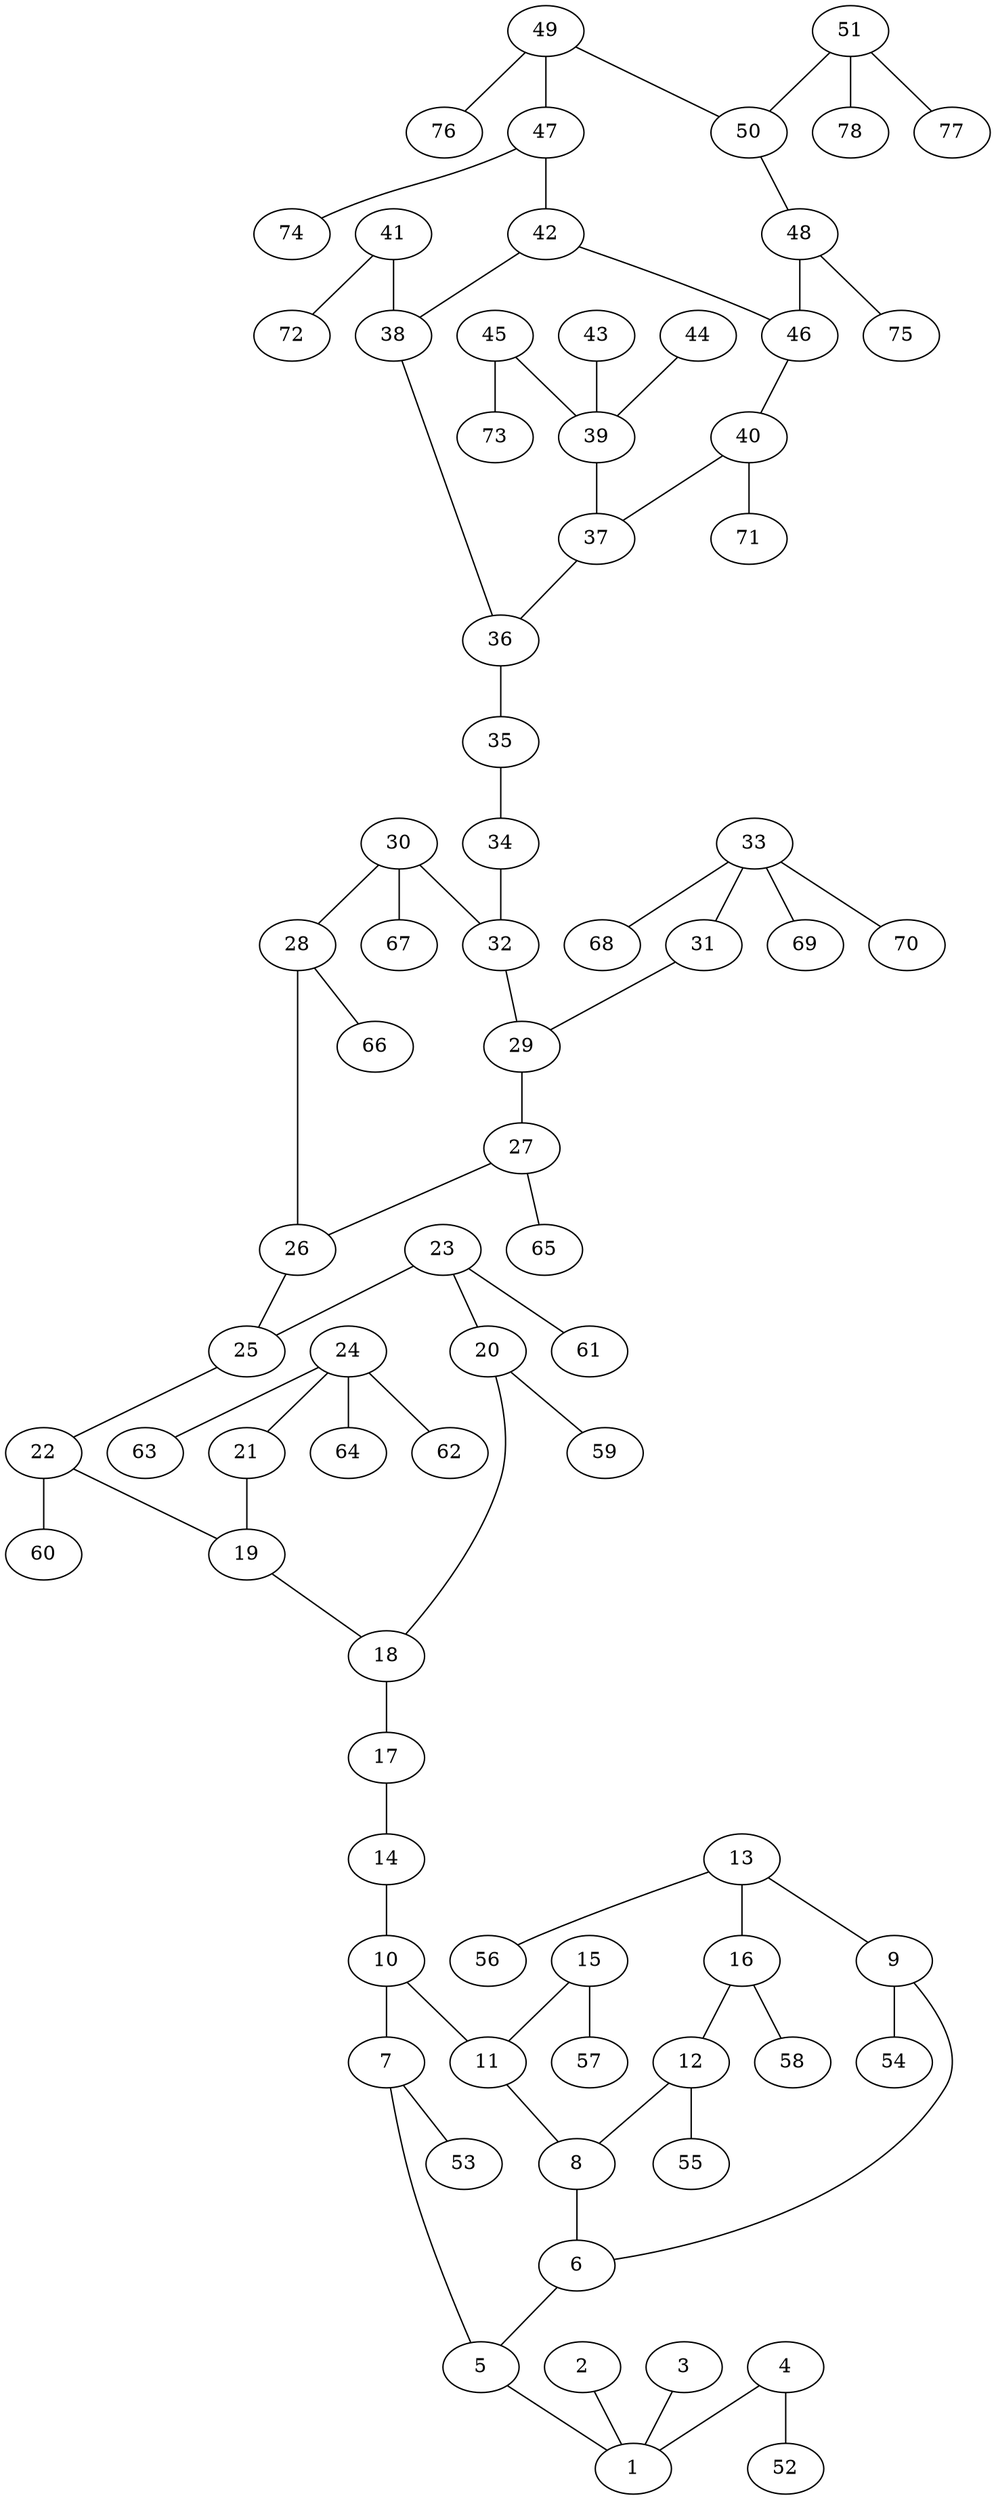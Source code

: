 graph molecule_88 {
	1	 [chem=S];
	2	 [chem=O];
	2 -- 1	 [valence=2];
	3	 [chem=O];
	3 -- 1	 [valence=2];
	4	 [chem=O];
	4 -- 1	 [valence=1];
	52	 [chem=H];
	4 -- 52	 [valence=1];
	5	 [chem=C];
	5 -- 1	 [valence=1];
	6	 [chem=C];
	6 -- 5	 [valence=2];
	7	 [chem=C];
	7 -- 5	 [valence=1];
	53	 [chem=H];
	7 -- 53	 [valence=1];
	8	 [chem=C];
	8 -- 6	 [valence=1];
	9	 [chem=C];
	9 -- 6	 [valence=1];
	54	 [chem=H];
	9 -- 54	 [valence=1];
	10	 [chem=C];
	10 -- 7	 [valence=2];
	11	 [chem=C];
	10 -- 11	 [valence=1];
	11 -- 8	 [valence=2];
	12	 [chem=C];
	12 -- 8	 [valence=1];
	55	 [chem=H];
	12 -- 55	 [valence=1];
	13	 [chem=C];
	13 -- 9	 [valence=2];
	16	 [chem=C];
	13 -- 16	 [valence=1];
	56	 [chem=H];
	13 -- 56	 [valence=1];
	14	 [chem=N];
	14 -- 10	 [valence=1];
	15	 [chem=O];
	15 -- 11	 [valence=1];
	57	 [chem=H];
	15 -- 57	 [valence=1];
	16 -- 12	 [valence=2];
	58	 [chem=H];
	16 -- 58	 [valence=1];
	17	 [chem=N];
	17 -- 14	 [valence=2];
	18	 [chem=C];
	18 -- 17	 [valence=1];
	19	 [chem=C];
	19 -- 18	 [valence=2];
	20	 [chem=C];
	20 -- 18	 [valence=1];
	59	 [chem=H];
	20 -- 59	 [valence=1];
	21	 [chem=O];
	21 -- 19	 [valence=1];
	22	 [chem=C];
	22 -- 19	 [valence=1];
	60	 [chem=H];
	22 -- 60	 [valence=1];
	23	 [chem=C];
	23 -- 20	 [valence=2];
	25	 [chem=C];
	23 -- 25	 [valence=1];
	61	 [chem=H];
	23 -- 61	 [valence=1];
	24	 [chem=C];
	24 -- 21	 [valence=1];
	62	 [chem=H];
	24 -- 62	 [valence=1];
	63	 [chem=H];
	24 -- 63	 [valence=1];
	64	 [chem=H];
	24 -- 64	 [valence=1];
	25 -- 22	 [valence=2];
	26	 [chem=C];
	26 -- 25	 [valence=1];
	27	 [chem=C];
	27 -- 26	 [valence=2];
	65	 [chem=H];
	27 -- 65	 [valence=1];
	28	 [chem=C];
	28 -- 26	 [valence=1];
	66	 [chem=H];
	28 -- 66	 [valence=1];
	29	 [chem=C];
	29 -- 27	 [valence=1];
	30	 [chem=C];
	30 -- 28	 [valence=2];
	32	 [chem=C];
	30 -- 32	 [valence=1];
	67	 [chem=H];
	30 -- 67	 [valence=1];
	31	 [chem=O];
	31 -- 29	 [valence=1];
	32 -- 29	 [valence=2];
	33	 [chem=C];
	33 -- 31	 [valence=1];
	68	 [chem=H];
	33 -- 68	 [valence=1];
	69	 [chem=H];
	33 -- 69	 [valence=1];
	70	 [chem=H];
	33 -- 70	 [valence=1];
	34	 [chem=N];
	34 -- 32	 [valence=1];
	35	 [chem=N];
	35 -- 34	 [valence=2];
	36	 [chem=C];
	36 -- 35	 [valence=1];
	37	 [chem=C];
	37 -- 36	 [valence=2];
	38	 [chem=C];
	38 -- 36	 [valence=1];
	39	 [chem=S];
	39 -- 37	 [valence=1];
	40	 [chem=C];
	40 -- 37	 [valence=1];
	71	 [chem=H];
	40 -- 71	 [valence=1];
	41	 [chem=O];
	41 -- 38	 [valence=1];
	72	 [chem=H];
	41 -- 72	 [valence=1];
	42	 [chem=C];
	42 -- 38	 [valence=2];
	46	 [chem=C];
	42 -- 46	 [valence=1];
	43	 [chem=O];
	43 -- 39	 [valence=2];
	44	 [chem=O];
	44 -- 39	 [valence=2];
	45	 [chem=O];
	45 -- 39	 [valence=1];
	73	 [chem=H];
	45 -- 73	 [valence=1];
	46 -- 40	 [valence=2];
	47	 [chem=C];
	47 -- 42	 [valence=1];
	74	 [chem=H];
	47 -- 74	 [valence=1];
	48	 [chem=C];
	48 -- 46	 [valence=1];
	75	 [chem=H];
	48 -- 75	 [valence=1];
	49	 [chem=C];
	49 -- 47	 [valence=2];
	50	 [chem=C];
	49 -- 50	 [valence=1];
	76	 [chem=H];
	49 -- 76	 [valence=1];
	50 -- 48	 [valence=2];
	51	 [chem=N];
	51 -- 50	 [valence=1];
	77	 [chem=H];
	51 -- 77	 [valence=1];
	78	 [chem=H];
	51 -- 78	 [valence=1];
}
